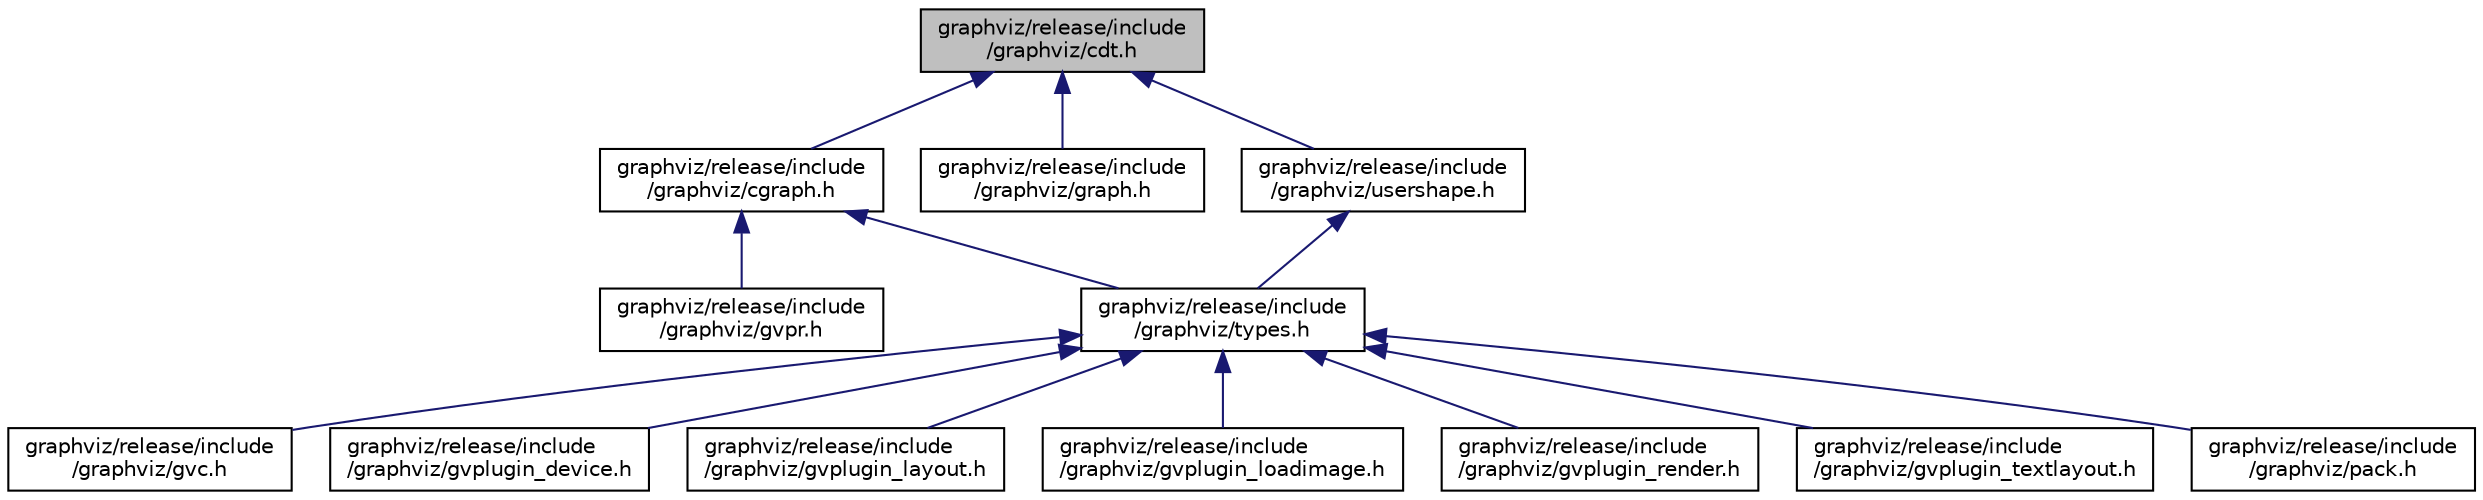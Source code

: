digraph "graphviz/release/include/graphviz/cdt.h"
{
  bgcolor="transparent";
  edge [fontname="Helvetica",fontsize="10",labelfontname="Helvetica",labelfontsize="10"];
  node [fontname="Helvetica",fontsize="10",shape=record];
  Node1 [label="graphviz/release/include\l/graphviz/cdt.h",height=0.2,width=0.4,color="black", fillcolor="grey75", style="filled", fontcolor="black"];
  Node1 -> Node2 [dir="back",color="midnightblue",fontsize="10",style="solid",fontname="Helvetica"];
  Node2 [label="graphviz/release/include\l/graphviz/cgraph.h",height=0.2,width=0.4,color="black",URL="$cgraph_8h.html"];
  Node2 -> Node3 [dir="back",color="midnightblue",fontsize="10",style="solid",fontname="Helvetica"];
  Node3 [label="graphviz/release/include\l/graphviz/types.h",height=0.2,width=0.4,color="black",URL="$types_8h.html"];
  Node3 -> Node4 [dir="back",color="midnightblue",fontsize="10",style="solid",fontname="Helvetica"];
  Node4 [label="graphviz/release/include\l/graphviz/gvc.h",height=0.2,width=0.4,color="black",URL="$gvc_8h.html"];
  Node3 -> Node5 [dir="back",color="midnightblue",fontsize="10",style="solid",fontname="Helvetica"];
  Node5 [label="graphviz/release/include\l/graphviz/gvplugin_device.h",height=0.2,width=0.4,color="black",URL="$gvplugin__device_8h.html"];
  Node3 -> Node6 [dir="back",color="midnightblue",fontsize="10",style="solid",fontname="Helvetica"];
  Node6 [label="graphviz/release/include\l/graphviz/gvplugin_layout.h",height=0.2,width=0.4,color="black",URL="$gvplugin__layout_8h.html"];
  Node3 -> Node7 [dir="back",color="midnightblue",fontsize="10",style="solid",fontname="Helvetica"];
  Node7 [label="graphviz/release/include\l/graphviz/gvplugin_loadimage.h",height=0.2,width=0.4,color="black",URL="$gvplugin__loadimage_8h.html"];
  Node3 -> Node8 [dir="back",color="midnightblue",fontsize="10",style="solid",fontname="Helvetica"];
  Node8 [label="graphviz/release/include\l/graphviz/gvplugin_render.h",height=0.2,width=0.4,color="black",URL="$gvplugin__render_8h.html"];
  Node3 -> Node9 [dir="back",color="midnightblue",fontsize="10",style="solid",fontname="Helvetica"];
  Node9 [label="graphviz/release/include\l/graphviz/gvplugin_textlayout.h",height=0.2,width=0.4,color="black",URL="$gvplugin__textlayout_8h.html"];
  Node3 -> Node10 [dir="back",color="midnightblue",fontsize="10",style="solid",fontname="Helvetica"];
  Node10 [label="graphviz/release/include\l/graphviz/pack.h",height=0.2,width=0.4,color="black",URL="$pack_8h.html"];
  Node2 -> Node11 [dir="back",color="midnightblue",fontsize="10",style="solid",fontname="Helvetica"];
  Node11 [label="graphviz/release/include\l/graphviz/gvpr.h",height=0.2,width=0.4,color="black",URL="$gvpr_8h.html"];
  Node1 -> Node12 [dir="back",color="midnightblue",fontsize="10",style="solid",fontname="Helvetica"];
  Node12 [label="graphviz/release/include\l/graphviz/graph.h",height=0.2,width=0.4,color="black",URL="$graph_8h.html"];
  Node1 -> Node13 [dir="back",color="midnightblue",fontsize="10",style="solid",fontname="Helvetica"];
  Node13 [label="graphviz/release/include\l/graphviz/usershape.h",height=0.2,width=0.4,color="black",URL="$usershape_8h.html"];
  Node13 -> Node3 [dir="back",color="midnightblue",fontsize="10",style="solid",fontname="Helvetica"];
}
